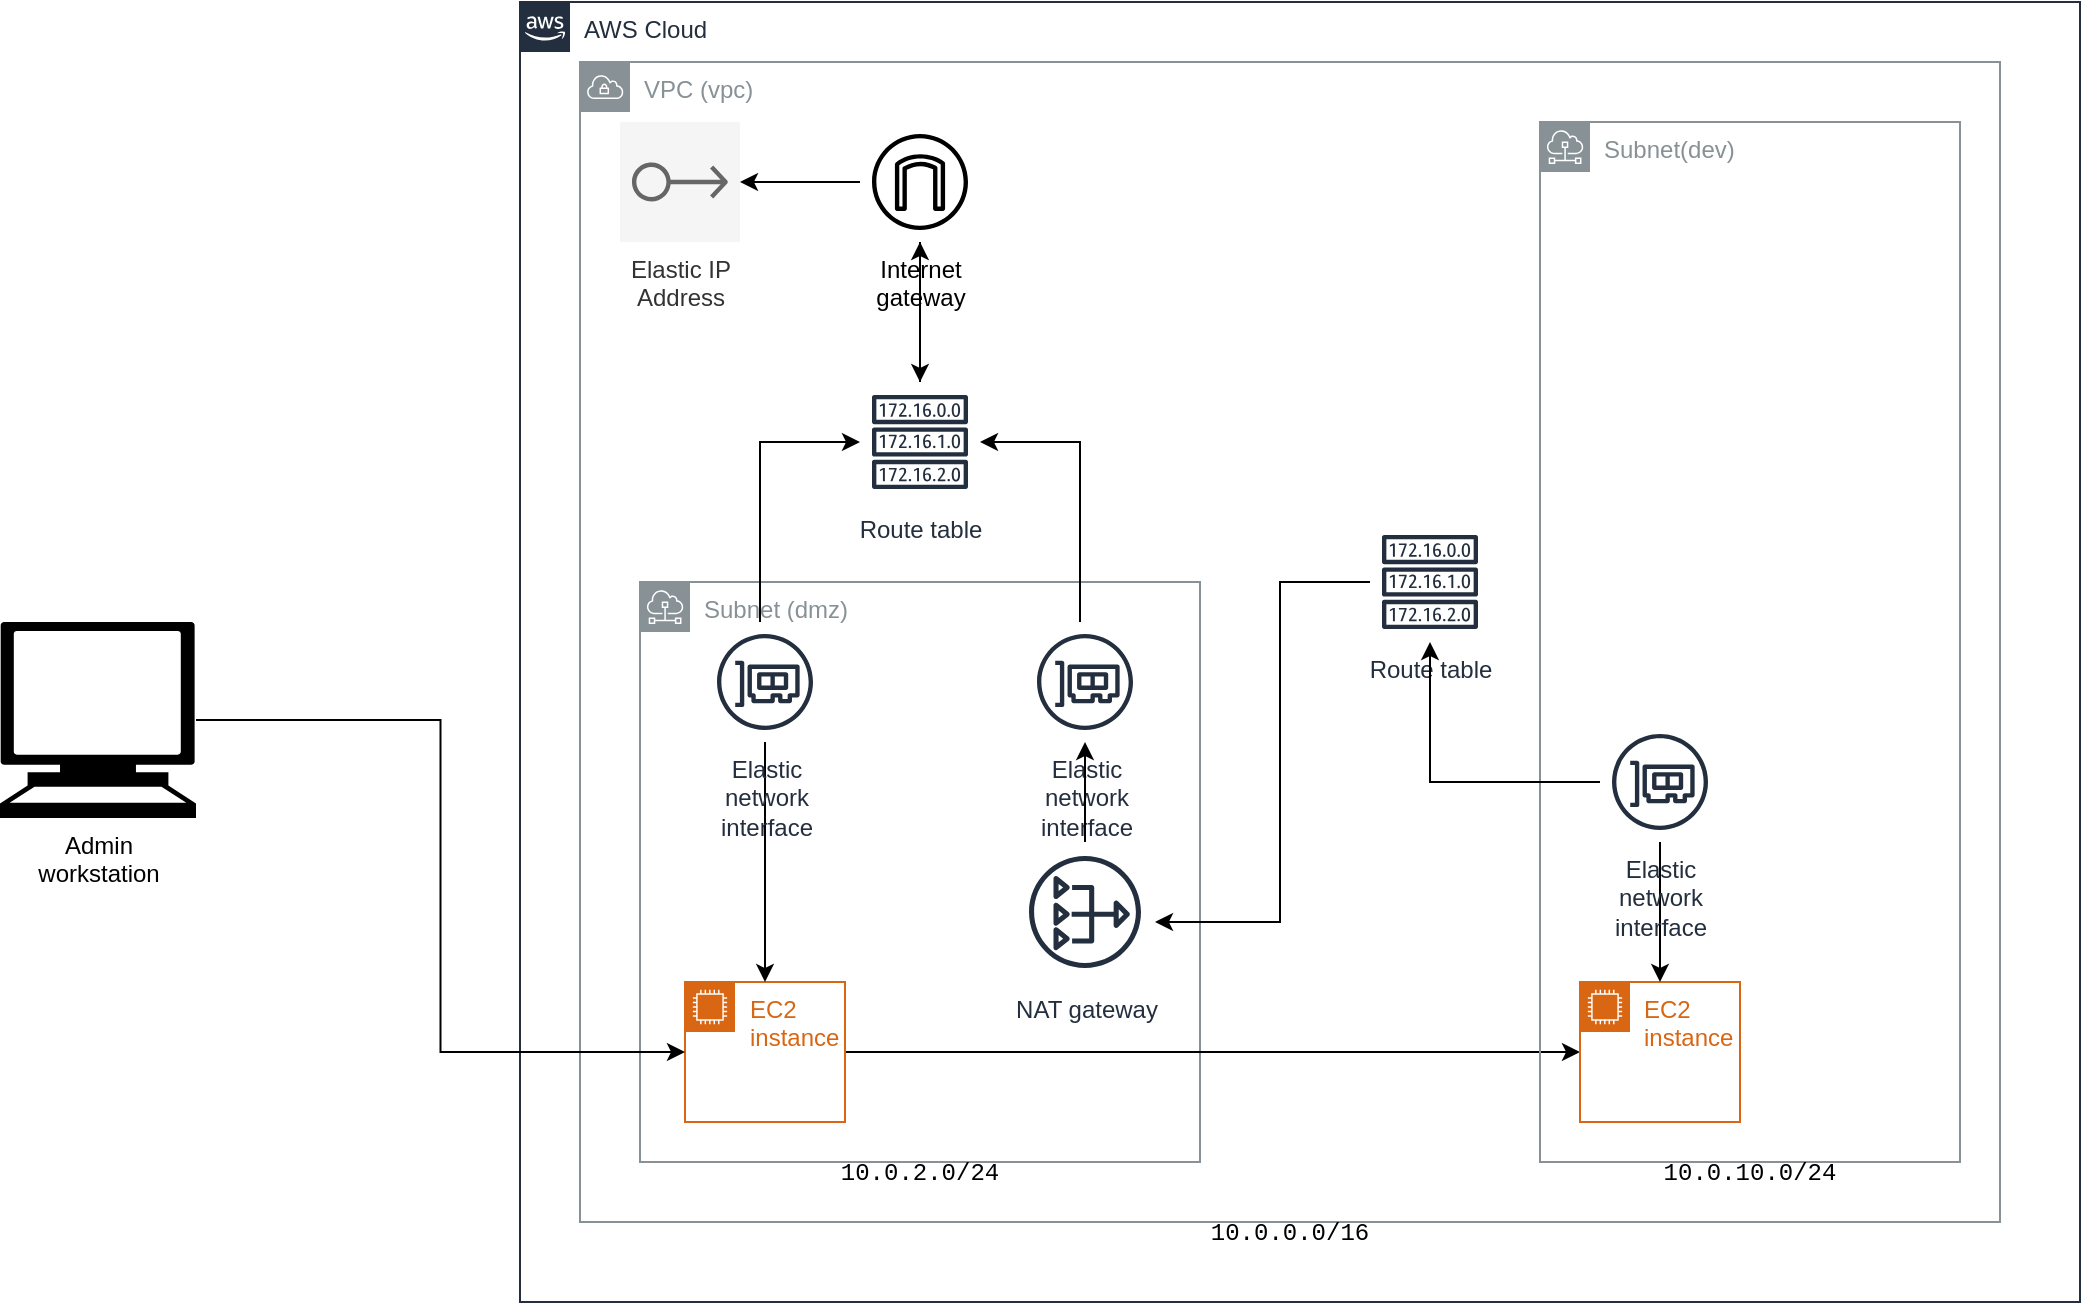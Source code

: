 <mxfile version="19.0.3" type="device"><diagram id="Ht1M8jgEwFfnCIfOTk4-" name="Page-1"><mxGraphModel dx="1106" dy="730" grid="1" gridSize="10" guides="1" tooltips="1" connect="1" arrows="1" fold="1" page="1" pageScale="1" pageWidth="1169" pageHeight="827" math="0" shadow="0"><root><mxCell id="0"/><mxCell id="1" parent="0"/><mxCell id="UEzPUAAOIrF-is8g5C7q-74" value="AWS Cloud" style="points=[[0,0],[0.25,0],[0.5,0],[0.75,0],[1,0],[1,0.25],[1,0.5],[1,0.75],[1,1],[0.75,1],[0.5,1],[0.25,1],[0,1],[0,0.75],[0,0.5],[0,0.25]];outlineConnect=0;gradientColor=none;html=1;whiteSpace=wrap;fontSize=12;fontStyle=0;shape=mxgraph.aws4.group;grIcon=mxgraph.aws4.group_aws_cloud_alt;strokeColor=#232F3E;fillColor=none;verticalAlign=top;align=left;spacingLeft=30;fontColor=#232F3E;dashed=0;labelBackgroundColor=#ffffff;container=1;pointerEvents=0;collapsible=0;recursiveResize=0;" parent="1" vertex="1"><mxGeometry x="310" y="20" width="780" height="650" as="geometry"/></mxCell><mxCell id="0j88OXNEvApK3ozaI6SP-1" value="VPC (vpc)" style="sketch=0;outlineConnect=0;gradientColor=none;html=1;whiteSpace=wrap;fontSize=12;fontStyle=0;shape=mxgraph.aws4.group;grIcon=mxgraph.aws4.group_vpc;strokeColor=#879196;fillColor=none;verticalAlign=top;align=left;spacingLeft=30;fontColor=#879196;dashed=0;" parent="UEzPUAAOIrF-is8g5C7q-74" vertex="1"><mxGeometry x="30" y="30" width="710" height="580" as="geometry"/></mxCell><mxCell id="0j88OXNEvApK3ozaI6SP-2" value="&lt;div style=&quot;font-family: Menlo, Monaco, &amp;quot;Courier New&amp;quot;, monospace; line-height: 18px;&quot;&gt;&lt;font color=&quot;#000000&quot;&gt;10.0.0.0/16&lt;/font&gt;&lt;/div&gt;" style="text;html=1;strokeColor=none;fillColor=none;align=center;verticalAlign=middle;whiteSpace=wrap;rounded=0;dashed=0;sketch=0;fontFamily=Helvetica;fontSize=12;fontColor=#879196;" parent="UEzPUAAOIrF-is8g5C7q-74" vertex="1"><mxGeometry x="355" y="600" width="60" height="30" as="geometry"/></mxCell><mxCell id="cHOPUUXa5paT3oeh7Vnt-1" value="Subnet (dmz)" style="sketch=0;outlineConnect=0;gradientColor=none;html=1;whiteSpace=wrap;fontSize=12;fontStyle=0;shape=mxgraph.aws4.group;grIcon=mxgraph.aws4.group_subnet;strokeColor=#879196;fillColor=none;verticalAlign=top;align=left;spacingLeft=30;fontColor=#879196;dashed=0;" parent="UEzPUAAOIrF-is8g5C7q-74" vertex="1"><mxGeometry x="60" y="290" width="280" height="290" as="geometry"/></mxCell><mxCell id="X5oweTxtZJ3tXyHHjrhl-14" value="" style="edgeStyle=orthogonalEdgeStyle;rounded=0;orthogonalLoop=1;jettySize=auto;html=1;" parent="UEzPUAAOIrF-is8g5C7q-74" source="cHOPUUXa5paT3oeh7Vnt-6" target="X5oweTxtZJ3tXyHHjrhl-13" edge="1"><mxGeometry relative="1" as="geometry"/></mxCell><mxCell id="bNUV3q_jOAVj4kKFFDyz-5" value="" style="edgeStyle=orthogonalEdgeStyle;rounded=0;orthogonalLoop=1;jettySize=auto;html=1;" parent="UEzPUAAOIrF-is8g5C7q-74" source="cHOPUUXa5paT3oeh7Vnt-6" target="cHOPUUXa5paT3oeh7Vnt-11" edge="1"><mxGeometry relative="1" as="geometry"/></mxCell><mxCell id="cHOPUUXa5paT3oeh7Vnt-6" value="Internet&#10;gateway" style="sketch=0;outlineConnect=0;dashed=0;verticalLabelPosition=bottom;verticalAlign=top;align=center;html=1;fontSize=12;fontStyle=0;aspect=fixed;shape=mxgraph.aws4.resourceIcon;resIcon=mxgraph.aws4.internet_gateway;" parent="UEzPUAAOIrF-is8g5C7q-74" vertex="1"><mxGeometry x="170" y="60" width="60" height="60" as="geometry"/></mxCell><mxCell id="cHOPUUXa5paT3oeh7Vnt-16" value="" style="edgeStyle=orthogonalEdgeStyle;rounded=0;orthogonalLoop=1;jettySize=auto;html=1;" parent="UEzPUAAOIrF-is8g5C7q-74" source="cHOPUUXa5paT3oeh7Vnt-11" target="cHOPUUXa5paT3oeh7Vnt-6" edge="1"><mxGeometry relative="1" as="geometry"/></mxCell><mxCell id="cHOPUUXa5paT3oeh7Vnt-11" value="Route table" style="sketch=0;outlineConnect=0;fontColor=#232F3E;gradientColor=none;strokeColor=#232F3E;fillColor=#ffffff;dashed=0;verticalLabelPosition=bottom;verticalAlign=top;align=center;html=1;fontSize=12;fontStyle=0;aspect=fixed;shape=mxgraph.aws4.resourceIcon;resIcon=mxgraph.aws4.route_table;" parent="UEzPUAAOIrF-is8g5C7q-74" vertex="1"><mxGeometry x="170" y="190" width="60" height="60" as="geometry"/></mxCell><mxCell id="Ob-lc_ptw1i3pL6bu5BX-11" value="" style="edgeStyle=orthogonalEdgeStyle;rounded=0;orthogonalLoop=1;jettySize=auto;html=1;entryX=0;entryY=0.5;entryDx=0;entryDy=0;" parent="UEzPUAAOIrF-is8g5C7q-74" source="X5oweTxtZJ3tXyHHjrhl-4" target="Ob-lc_ptw1i3pL6bu5BX-4" edge="1"><mxGeometry relative="1" as="geometry"/></mxCell><mxCell id="X5oweTxtZJ3tXyHHjrhl-4" value="EC2 instance" style="points=[[0,0],[0.25,0],[0.5,0],[0.75,0],[1,0],[1,0.25],[1,0.5],[1,0.75],[1,1],[0.75,1],[0.5,1],[0.25,1],[0,1],[0,0.75],[0,0.5],[0,0.25]];outlineConnect=0;gradientColor=none;html=1;whiteSpace=wrap;fontSize=12;fontStyle=0;container=1;pointerEvents=0;collapsible=0;recursiveResize=0;shape=mxgraph.aws4.group;grIcon=mxgraph.aws4.group_ec2_instance_contents;strokeColor=#D86613;fillColor=none;verticalAlign=top;align=left;spacingLeft=30;fontColor=#D86613;dashed=0;" parent="UEzPUAAOIrF-is8g5C7q-74" vertex="1"><mxGeometry x="82.5" y="490" width="80" height="70" as="geometry"/></mxCell><mxCell id="X5oweTxtZJ3tXyHHjrhl-8" style="edgeStyle=orthogonalEdgeStyle;rounded=0;orthogonalLoop=1;jettySize=auto;html=1;entryX=0.5;entryY=0;entryDx=0;entryDy=0;" parent="UEzPUAAOIrF-is8g5C7q-74" source="X5oweTxtZJ3tXyHHjrhl-7" target="X5oweTxtZJ3tXyHHjrhl-4" edge="1"><mxGeometry relative="1" as="geometry"/></mxCell><mxCell id="X5oweTxtZJ3tXyHHjrhl-11" value="" style="edgeStyle=orthogonalEdgeStyle;rounded=0;orthogonalLoop=1;jettySize=auto;html=1;" parent="UEzPUAAOIrF-is8g5C7q-74" source="X5oweTxtZJ3tXyHHjrhl-7" target="cHOPUUXa5paT3oeh7Vnt-11" edge="1"><mxGeometry relative="1" as="geometry"><Array as="points"><mxPoint x="120" y="220"/></Array></mxGeometry></mxCell><mxCell id="X5oweTxtZJ3tXyHHjrhl-7" value="Elastic&#10;network&#10;interface" style="sketch=0;outlineConnect=0;fontColor=#232F3E;gradientColor=none;strokeColor=#232F3E;fillColor=#ffffff;dashed=0;verticalLabelPosition=bottom;verticalAlign=top;align=center;html=1;fontSize=12;fontStyle=0;aspect=fixed;shape=mxgraph.aws4.resourceIcon;resIcon=mxgraph.aws4.elastic_network_interface;" parent="UEzPUAAOIrF-is8g5C7q-74" vertex="1"><mxGeometry x="92.5" y="310" width="60" height="60" as="geometry"/></mxCell><mxCell id="X5oweTxtZJ3tXyHHjrhl-13" value="Elastic IP&#10;Address" style="sketch=0;outlineConnect=0;dashed=0;verticalLabelPosition=bottom;verticalAlign=top;align=center;html=1;fontSize=12;fontStyle=0;aspect=fixed;shape=mxgraph.aws4.resourceIcon;resIcon=mxgraph.aws4.elastic_ip_address;rotation=0;fillColor=#f5f5f5;strokeColor=#666666;fontColor=#333333;" parent="UEzPUAAOIrF-is8g5C7q-74" vertex="1"><mxGeometry x="50" y="60" width="60" height="60" as="geometry"/></mxCell><mxCell id="bNUV3q_jOAVj4kKFFDyz-2" value="" style="edgeStyle=orthogonalEdgeStyle;rounded=0;orthogonalLoop=1;jettySize=auto;html=1;" parent="UEzPUAAOIrF-is8g5C7q-74" source="bNUV3q_jOAVj4kKFFDyz-1" target="cHOPUUXa5paT3oeh7Vnt-11" edge="1"><mxGeometry relative="1" as="geometry"><Array as="points"><mxPoint x="280" y="220"/></Array></mxGeometry></mxCell><mxCell id="bNUV3q_jOAVj4kKFFDyz-1" value="Elastic&#10;network&#10;interface" style="sketch=0;outlineConnect=0;fontColor=#232F3E;gradientColor=none;strokeColor=#232F3E;fillColor=#ffffff;dashed=0;verticalLabelPosition=bottom;verticalAlign=top;align=center;html=1;fontSize=12;fontStyle=0;aspect=fixed;shape=mxgraph.aws4.resourceIcon;resIcon=mxgraph.aws4.elastic_network_interface;" parent="UEzPUAAOIrF-is8g5C7q-74" vertex="1"><mxGeometry x="252.5" y="310" width="60" height="60" as="geometry"/></mxCell><mxCell id="bNUV3q_jOAVj4kKFFDyz-4" value="" style="edgeStyle=orthogonalEdgeStyle;rounded=0;orthogonalLoop=1;jettySize=auto;html=1;" parent="UEzPUAAOIrF-is8g5C7q-74" source="bNUV3q_jOAVj4kKFFDyz-3" target="bNUV3q_jOAVj4kKFFDyz-1" edge="1"><mxGeometry relative="1" as="geometry"/></mxCell><mxCell id="bNUV3q_jOAVj4kKFFDyz-3" value="NAT gateway" style="sketch=0;outlineConnect=0;fontColor=#232F3E;gradientColor=none;strokeColor=#232F3E;fillColor=#ffffff;dashed=0;verticalLabelPosition=bottom;verticalAlign=top;align=center;html=1;fontSize=12;fontStyle=0;aspect=fixed;shape=mxgraph.aws4.resourceIcon;resIcon=mxgraph.aws4.nat_gateway;" parent="UEzPUAAOIrF-is8g5C7q-74" vertex="1"><mxGeometry x="247.5" y="420" width="70" height="70" as="geometry"/></mxCell><mxCell id="Ob-lc_ptw1i3pL6bu5BX-2" value="" style="edgeStyle=orthogonalEdgeStyle;rounded=0;orthogonalLoop=1;jettySize=auto;html=1;" parent="UEzPUAAOIrF-is8g5C7q-74" source="Ob-lc_ptw1i3pL6bu5BX-1" target="bNUV3q_jOAVj4kKFFDyz-3" edge="1"><mxGeometry relative="1" as="geometry"><Array as="points"><mxPoint x="380" y="290"/><mxPoint x="380" y="460"/></Array></mxGeometry></mxCell><mxCell id="Ob-lc_ptw1i3pL6bu5BX-1" value="Route table" style="sketch=0;outlineConnect=0;fontColor=#232F3E;gradientColor=none;strokeColor=#232F3E;fillColor=#ffffff;dashed=0;verticalLabelPosition=bottom;verticalAlign=top;align=center;html=1;fontSize=12;fontStyle=0;aspect=fixed;shape=mxgraph.aws4.resourceIcon;resIcon=mxgraph.aws4.route_table;" parent="UEzPUAAOIrF-is8g5C7q-74" vertex="1"><mxGeometry x="425" y="260" width="60" height="60" as="geometry"/></mxCell><mxCell id="Ob-lc_ptw1i3pL6bu5BX-3" value="Subnet(dev)" style="sketch=0;outlineConnect=0;gradientColor=none;html=1;whiteSpace=wrap;fontSize=12;fontStyle=0;shape=mxgraph.aws4.group;grIcon=mxgraph.aws4.group_subnet;strokeColor=#879196;fillColor=none;verticalAlign=top;align=left;spacingLeft=30;fontColor=#879196;dashed=0;points=[];" parent="UEzPUAAOIrF-is8g5C7q-74" vertex="1"><mxGeometry x="510" y="60" width="210" height="520" as="geometry"/></mxCell><mxCell id="Ob-lc_ptw1i3pL6bu5BX-4" value="EC2 instance" style="points=[[0,0],[0.25,0],[0.5,0],[0.75,0],[1,0],[1,0.25],[1,0.5],[1,0.75],[1,1],[0.75,1],[0.5,1],[0.25,1],[0,1],[0,0.75],[0,0.5],[0,0.25]];outlineConnect=0;gradientColor=none;html=1;whiteSpace=wrap;fontSize=12;fontStyle=0;container=1;pointerEvents=0;collapsible=0;recursiveResize=0;shape=mxgraph.aws4.group;grIcon=mxgraph.aws4.group_ec2_instance_contents;strokeColor=#D86613;fillColor=none;verticalAlign=top;align=left;spacingLeft=30;fontColor=#D86613;dashed=0;" parent="UEzPUAAOIrF-is8g5C7q-74" vertex="1"><mxGeometry x="530" y="490" width="80" height="70" as="geometry"/></mxCell><mxCell id="Ob-lc_ptw1i3pL6bu5BX-5" style="edgeStyle=orthogonalEdgeStyle;rounded=0;orthogonalLoop=1;jettySize=auto;html=1;entryX=0.5;entryY=0;entryDx=0;entryDy=0;" parent="UEzPUAAOIrF-is8g5C7q-74" source="Ob-lc_ptw1i3pL6bu5BX-6" target="Ob-lc_ptw1i3pL6bu5BX-4" edge="1"><mxGeometry relative="1" as="geometry"/></mxCell><mxCell id="Ob-lc_ptw1i3pL6bu5BX-7" style="edgeStyle=orthogonalEdgeStyle;rounded=0;orthogonalLoop=1;jettySize=auto;html=1;" parent="UEzPUAAOIrF-is8g5C7q-74" source="Ob-lc_ptw1i3pL6bu5BX-6" target="Ob-lc_ptw1i3pL6bu5BX-1" edge="1"><mxGeometry relative="1" as="geometry"/></mxCell><mxCell id="Ob-lc_ptw1i3pL6bu5BX-6" value="Elastic&#10;network&#10;interface" style="sketch=0;outlineConnect=0;fontColor=#232F3E;gradientColor=none;strokeColor=#232F3E;fillColor=#ffffff;dashed=0;verticalLabelPosition=bottom;verticalAlign=top;align=center;html=1;fontSize=12;fontStyle=0;aspect=fixed;shape=mxgraph.aws4.resourceIcon;resIcon=mxgraph.aws4.elastic_network_interface;" parent="UEzPUAAOIrF-is8g5C7q-74" vertex="1"><mxGeometry x="540" y="360" width="60" height="60" as="geometry"/></mxCell><mxCell id="gaVfqeinwagOsfk0AJHb-1" value="&lt;div style=&quot;font-family: Menlo, Monaco, &amp;quot;Courier New&amp;quot;, monospace; line-height: 18px;&quot;&gt;10.0.2.0/24&lt;/div&gt;" style="text;html=1;strokeColor=none;fillColor=none;align=center;verticalAlign=middle;whiteSpace=wrap;rounded=0;" parent="UEzPUAAOIrF-is8g5C7q-74" vertex="1"><mxGeometry x="170" y="570" width="60" height="30" as="geometry"/></mxCell><mxCell id="gaVfqeinwagOsfk0AJHb-2" value="&lt;div style=&quot;font-family: Menlo, Monaco, &amp;quot;Courier New&amp;quot;, monospace; line-height: 18px;&quot;&gt;10.0.10.0/24&lt;/div&gt;" style="text;html=1;strokeColor=none;fillColor=none;align=center;verticalAlign=middle;whiteSpace=wrap;rounded=0;" parent="UEzPUAAOIrF-is8g5C7q-74" vertex="1"><mxGeometry x="585" y="570" width="60" height="30" as="geometry"/></mxCell><mxCell id="Ob-lc_ptw1i3pL6bu5BX-13" style="edgeStyle=orthogonalEdgeStyle;rounded=0;orthogonalLoop=1;jettySize=auto;html=1;entryX=0;entryY=0.5;entryDx=0;entryDy=0;" parent="1" source="Ob-lc_ptw1i3pL6bu5BX-12" target="X5oweTxtZJ3tXyHHjrhl-4" edge="1"><mxGeometry relative="1" as="geometry"/></mxCell><mxCell id="Ob-lc_ptw1i3pL6bu5BX-12" value="Admin &lt;br&gt;workstation" style="shape=mxgraph.signs.tech.computer;html=1;pointerEvents=1;fillColor=#000000;strokeColor=none;verticalLabelPosition=bottom;verticalAlign=top;align=center;" parent="1" vertex="1"><mxGeometry x="50" y="330" width="98" height="98" as="geometry"/></mxCell></root></mxGraphModel></diagram></mxfile>